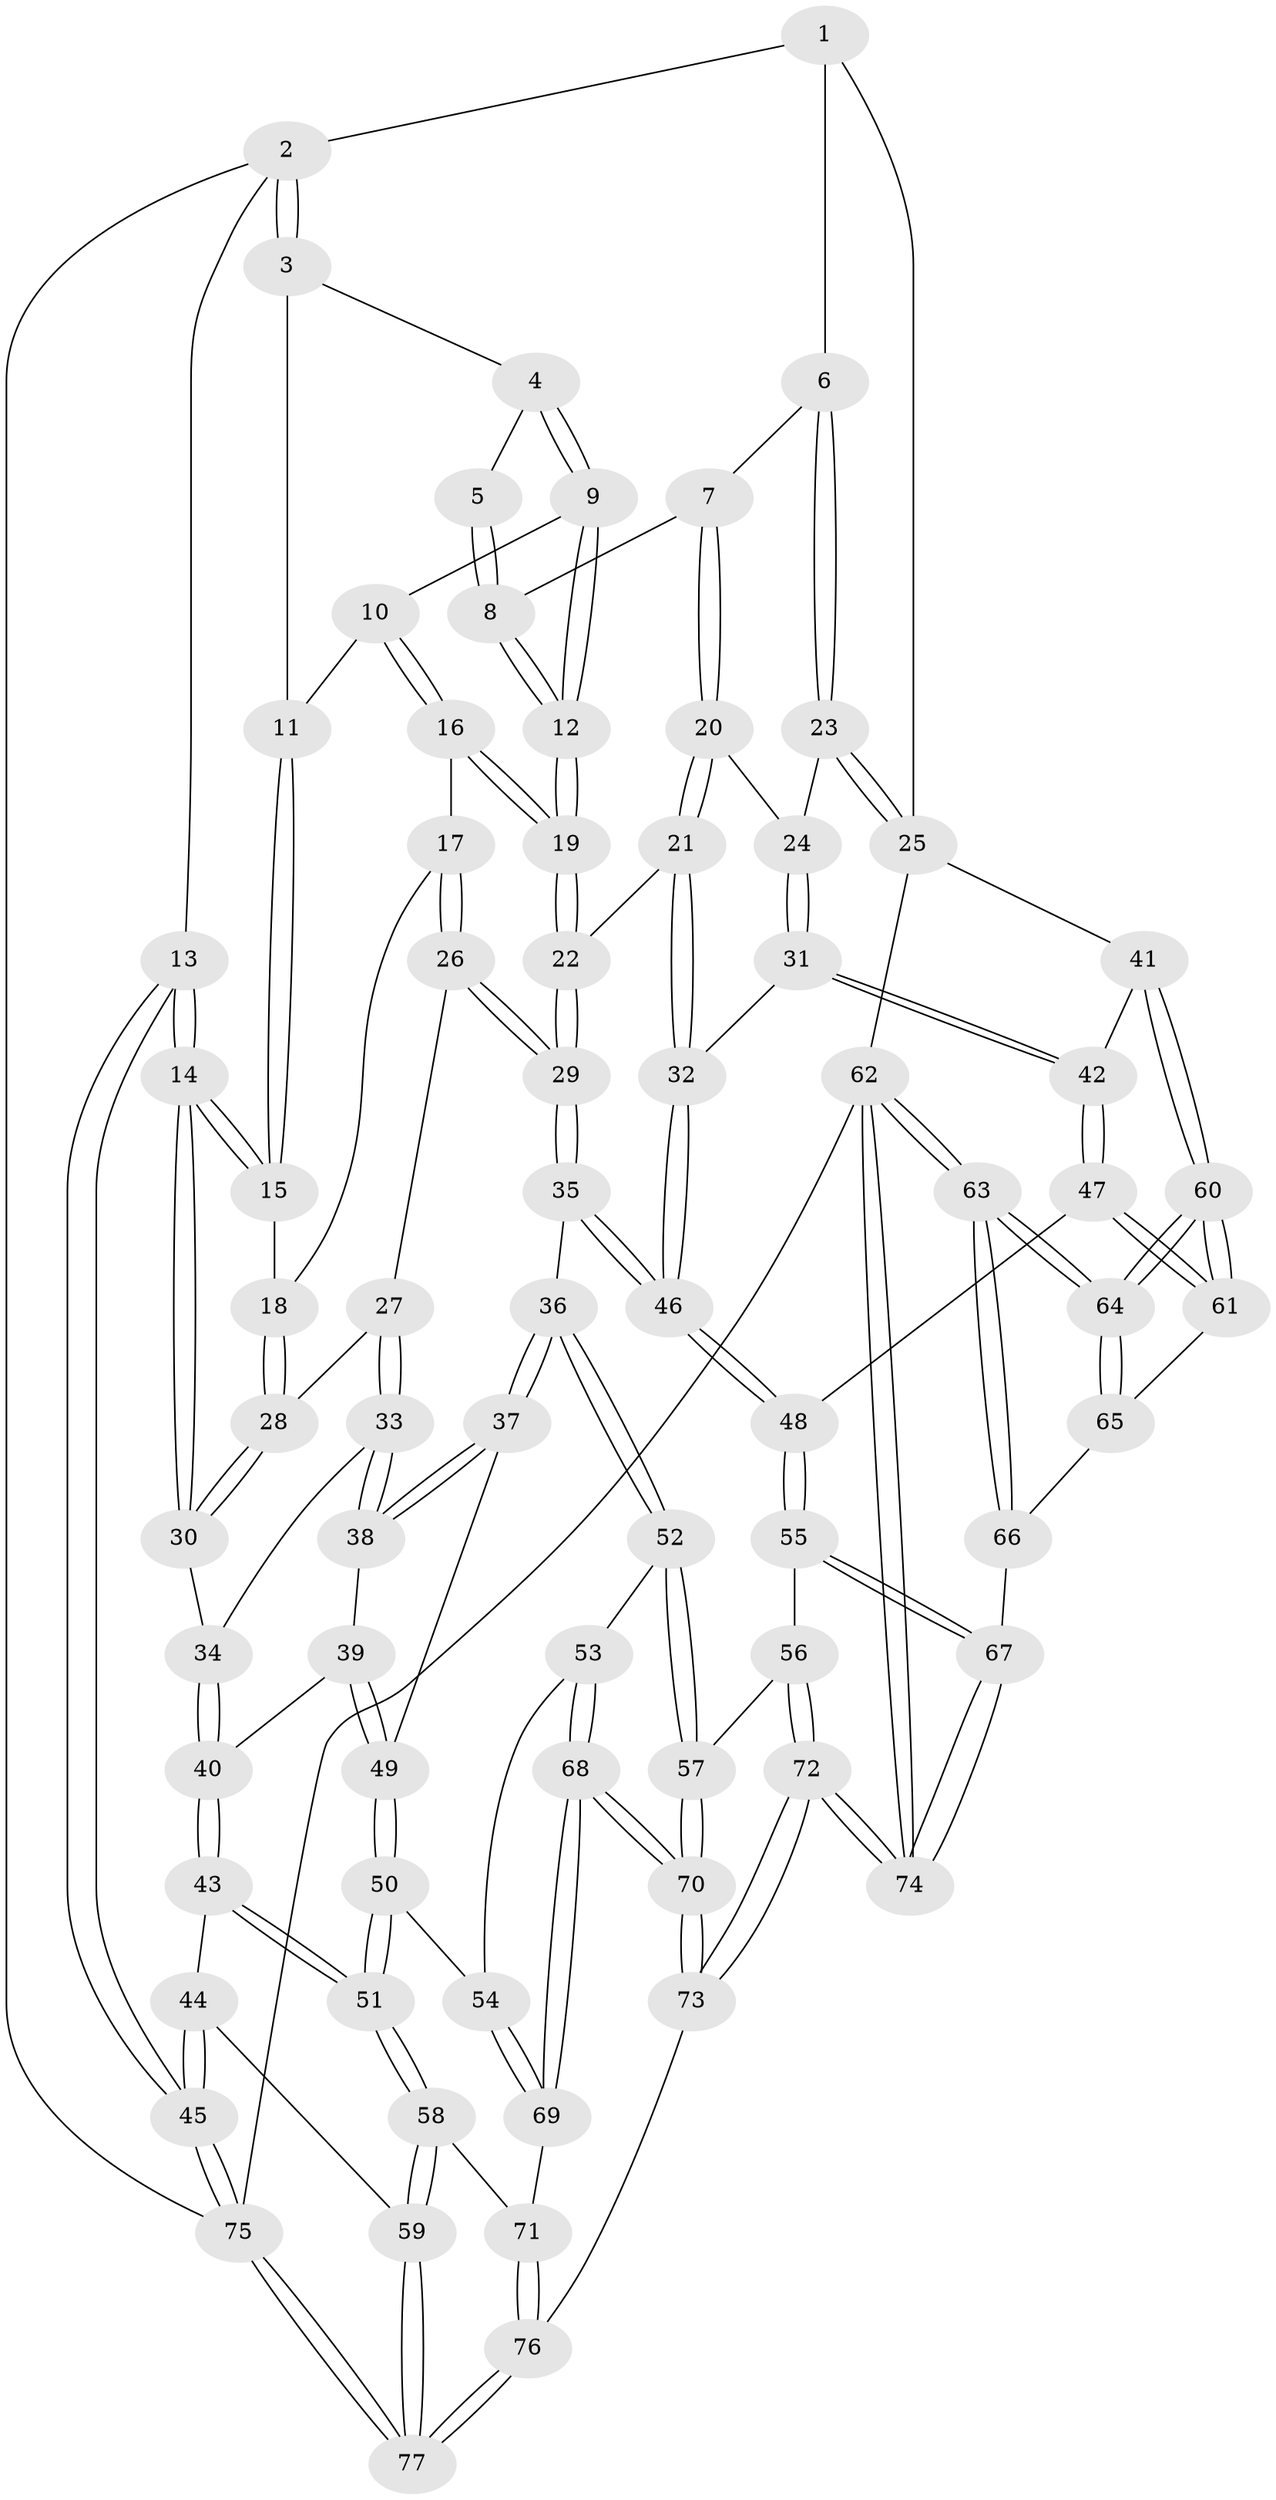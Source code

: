 // Generated by graph-tools (version 1.1) at 2025/27/03/09/25 03:27:06]
// undirected, 77 vertices, 189 edges
graph export_dot {
graph [start="1"]
  node [color=gray90,style=filled];
  1 [pos="+0.9574359261743272+0"];
  2 [pos="+0+0"];
  3 [pos="+0.4497656533072091+0"];
  4 [pos="+0.46279435404525826+0"];
  5 [pos="+0.6997342452845374+0"];
  6 [pos="+0.9274985961633844+0.24756646709071473"];
  7 [pos="+0.8695534862961659+0.23344424772553246"];
  8 [pos="+0.7957393744016544+0.183245477363514"];
  9 [pos="+0.46785444052204733+0.06163943077379058"];
  10 [pos="+0.36145226273191655+0.2465666131159943"];
  11 [pos="+0.16802900872732918+0.14143244600620292"];
  12 [pos="+0.6105226311292015+0.26349765516054224"];
  13 [pos="+0+0.19193632957639029"];
  14 [pos="+0+0.1965599076275891"];
  15 [pos="+0+0.19665258501837812"];
  16 [pos="+0.356154003841024+0.2746429302024699"];
  17 [pos="+0.3194669070690187+0.31264262898817957"];
  18 [pos="+0.18263343622358544+0.2831700335832665"];
  19 [pos="+0.5881531203764102+0.41982947105023893"];
  20 [pos="+0.7417330671986826+0.3821496178517981"];
  21 [pos="+0.5975352210148825+0.44143726806619454"];
  22 [pos="+0.5930677064686432+0.44011551652353076"];
  23 [pos="+1+0.33797620834916364"];
  24 [pos="+0.8893261233736864+0.44984721231293806"];
  25 [pos="+1+0.35545520833326266"];
  26 [pos="+0.30194343601927015+0.4326845248033884"];
  27 [pos="+0.24553860815272016+0.455141283107276"];
  28 [pos="+0.20451944819473875+0.4172818346422539"];
  29 [pos="+0.4704578825749107+0.5582712314258925"];
  30 [pos="+0+0.23391146000655638"];
  31 [pos="+0.8161719589210676+0.5329267530703562"];
  32 [pos="+0.7163464725814535+0.5360733662823718"];
  33 [pos="+0.2066084462268194+0.5025991331796306"];
  34 [pos="+0.02639972404873131+0.4562553591347718"];
  35 [pos="+0.4646293267896578+0.5837842129251952"];
  36 [pos="+0.45429156919110036+0.6015184505495624"];
  37 [pos="+0.3320367505995782+0.6243195240663987"];
  38 [pos="+0.20576374336489794+0.5160802444353837"];
  39 [pos="+0.170413775405722+0.5968936379342643"];
  40 [pos="+0.0820997092960564+0.6220870914679549"];
  41 [pos="+1+0.5624196779429805"];
  42 [pos="+0.8976984157478635+0.6562880363052911"];
  43 [pos="+0.06749598359321128+0.6456895455389637"];
  44 [pos="+0+0.7003623710894316"];
  45 [pos="+0+0.7178708508192743"];
  46 [pos="+0.716669160517228+0.7373245609117783"];
  47 [pos="+0.8480280987953086+0.7369904888520291"];
  48 [pos="+0.7175795916262878+0.7394086393032837"];
  49 [pos="+0.2431056778328771+0.67682682716815"];
  50 [pos="+0.21803513499552615+0.7849206577324883"];
  51 [pos="+0.19823290964794874+0.8075126117523095"];
  52 [pos="+0.4504759607895493+0.7464023526177445"];
  53 [pos="+0.4459203139224974+0.7487639565870854"];
  54 [pos="+0.4148096596640168+0.7587201650178786"];
  55 [pos="+0.672031132746431+0.814624738887145"];
  56 [pos="+0.5574746555625881+0.8451036576724748"];
  57 [pos="+0.5293816762792548+0.8385039910526096"];
  58 [pos="+0.18732276999324574+0.8397627824169352"];
  59 [pos="+0.15396428958481376+0.8586322487191443"];
  60 [pos="+1+0.7062999098077741"];
  61 [pos="+0.8871011467285038+0.7966640394202013"];
  62 [pos="+1+1"];
  63 [pos="+1+1"];
  64 [pos="+1+1"];
  65 [pos="+0.8891541364266607+0.8066657713216362"];
  66 [pos="+0.8633316518965477+0.8769678458999562"];
  67 [pos="+0.7624548547099476+0.9659801697709395"];
  68 [pos="+0.3436706944064734+0.9358126752633855"];
  69 [pos="+0.30141426981294933+0.9007359485798221"];
  70 [pos="+0.3951102717659187+1"];
  71 [pos="+0.20614832157394775+0.8542433320179714"];
  72 [pos="+0.6558608628856604+1"];
  73 [pos="+0.3967461928942897+1"];
  74 [pos="+0.7575981852943638+1"];
  75 [pos="+0+1"];
  76 [pos="+0.32085635734895074+1"];
  77 [pos="+0+1"];
  1 -- 2;
  1 -- 6;
  1 -- 25;
  2 -- 3;
  2 -- 3;
  2 -- 13;
  2 -- 75;
  3 -- 4;
  3 -- 11;
  4 -- 5;
  4 -- 9;
  4 -- 9;
  5 -- 8;
  5 -- 8;
  6 -- 7;
  6 -- 23;
  6 -- 23;
  7 -- 8;
  7 -- 20;
  7 -- 20;
  8 -- 12;
  8 -- 12;
  9 -- 10;
  9 -- 12;
  9 -- 12;
  10 -- 11;
  10 -- 16;
  10 -- 16;
  11 -- 15;
  11 -- 15;
  12 -- 19;
  12 -- 19;
  13 -- 14;
  13 -- 14;
  13 -- 45;
  13 -- 45;
  14 -- 15;
  14 -- 15;
  14 -- 30;
  14 -- 30;
  15 -- 18;
  16 -- 17;
  16 -- 19;
  16 -- 19;
  17 -- 18;
  17 -- 26;
  17 -- 26;
  18 -- 28;
  18 -- 28;
  19 -- 22;
  19 -- 22;
  20 -- 21;
  20 -- 21;
  20 -- 24;
  21 -- 22;
  21 -- 32;
  21 -- 32;
  22 -- 29;
  22 -- 29;
  23 -- 24;
  23 -- 25;
  23 -- 25;
  24 -- 31;
  24 -- 31;
  25 -- 41;
  25 -- 62;
  26 -- 27;
  26 -- 29;
  26 -- 29;
  27 -- 28;
  27 -- 33;
  27 -- 33;
  28 -- 30;
  28 -- 30;
  29 -- 35;
  29 -- 35;
  30 -- 34;
  31 -- 32;
  31 -- 42;
  31 -- 42;
  32 -- 46;
  32 -- 46;
  33 -- 34;
  33 -- 38;
  33 -- 38;
  34 -- 40;
  34 -- 40;
  35 -- 36;
  35 -- 46;
  35 -- 46;
  36 -- 37;
  36 -- 37;
  36 -- 52;
  36 -- 52;
  37 -- 38;
  37 -- 38;
  37 -- 49;
  38 -- 39;
  39 -- 40;
  39 -- 49;
  39 -- 49;
  40 -- 43;
  40 -- 43;
  41 -- 42;
  41 -- 60;
  41 -- 60;
  42 -- 47;
  42 -- 47;
  43 -- 44;
  43 -- 51;
  43 -- 51;
  44 -- 45;
  44 -- 45;
  44 -- 59;
  45 -- 75;
  45 -- 75;
  46 -- 48;
  46 -- 48;
  47 -- 48;
  47 -- 61;
  47 -- 61;
  48 -- 55;
  48 -- 55;
  49 -- 50;
  49 -- 50;
  50 -- 51;
  50 -- 51;
  50 -- 54;
  51 -- 58;
  51 -- 58;
  52 -- 53;
  52 -- 57;
  52 -- 57;
  53 -- 54;
  53 -- 68;
  53 -- 68;
  54 -- 69;
  54 -- 69;
  55 -- 56;
  55 -- 67;
  55 -- 67;
  56 -- 57;
  56 -- 72;
  56 -- 72;
  57 -- 70;
  57 -- 70;
  58 -- 59;
  58 -- 59;
  58 -- 71;
  59 -- 77;
  59 -- 77;
  60 -- 61;
  60 -- 61;
  60 -- 64;
  60 -- 64;
  61 -- 65;
  62 -- 63;
  62 -- 63;
  62 -- 74;
  62 -- 74;
  62 -- 75;
  63 -- 64;
  63 -- 64;
  63 -- 66;
  63 -- 66;
  64 -- 65;
  64 -- 65;
  65 -- 66;
  66 -- 67;
  67 -- 74;
  67 -- 74;
  68 -- 69;
  68 -- 69;
  68 -- 70;
  68 -- 70;
  69 -- 71;
  70 -- 73;
  70 -- 73;
  71 -- 76;
  71 -- 76;
  72 -- 73;
  72 -- 73;
  72 -- 74;
  72 -- 74;
  73 -- 76;
  75 -- 77;
  75 -- 77;
  76 -- 77;
  76 -- 77;
}
